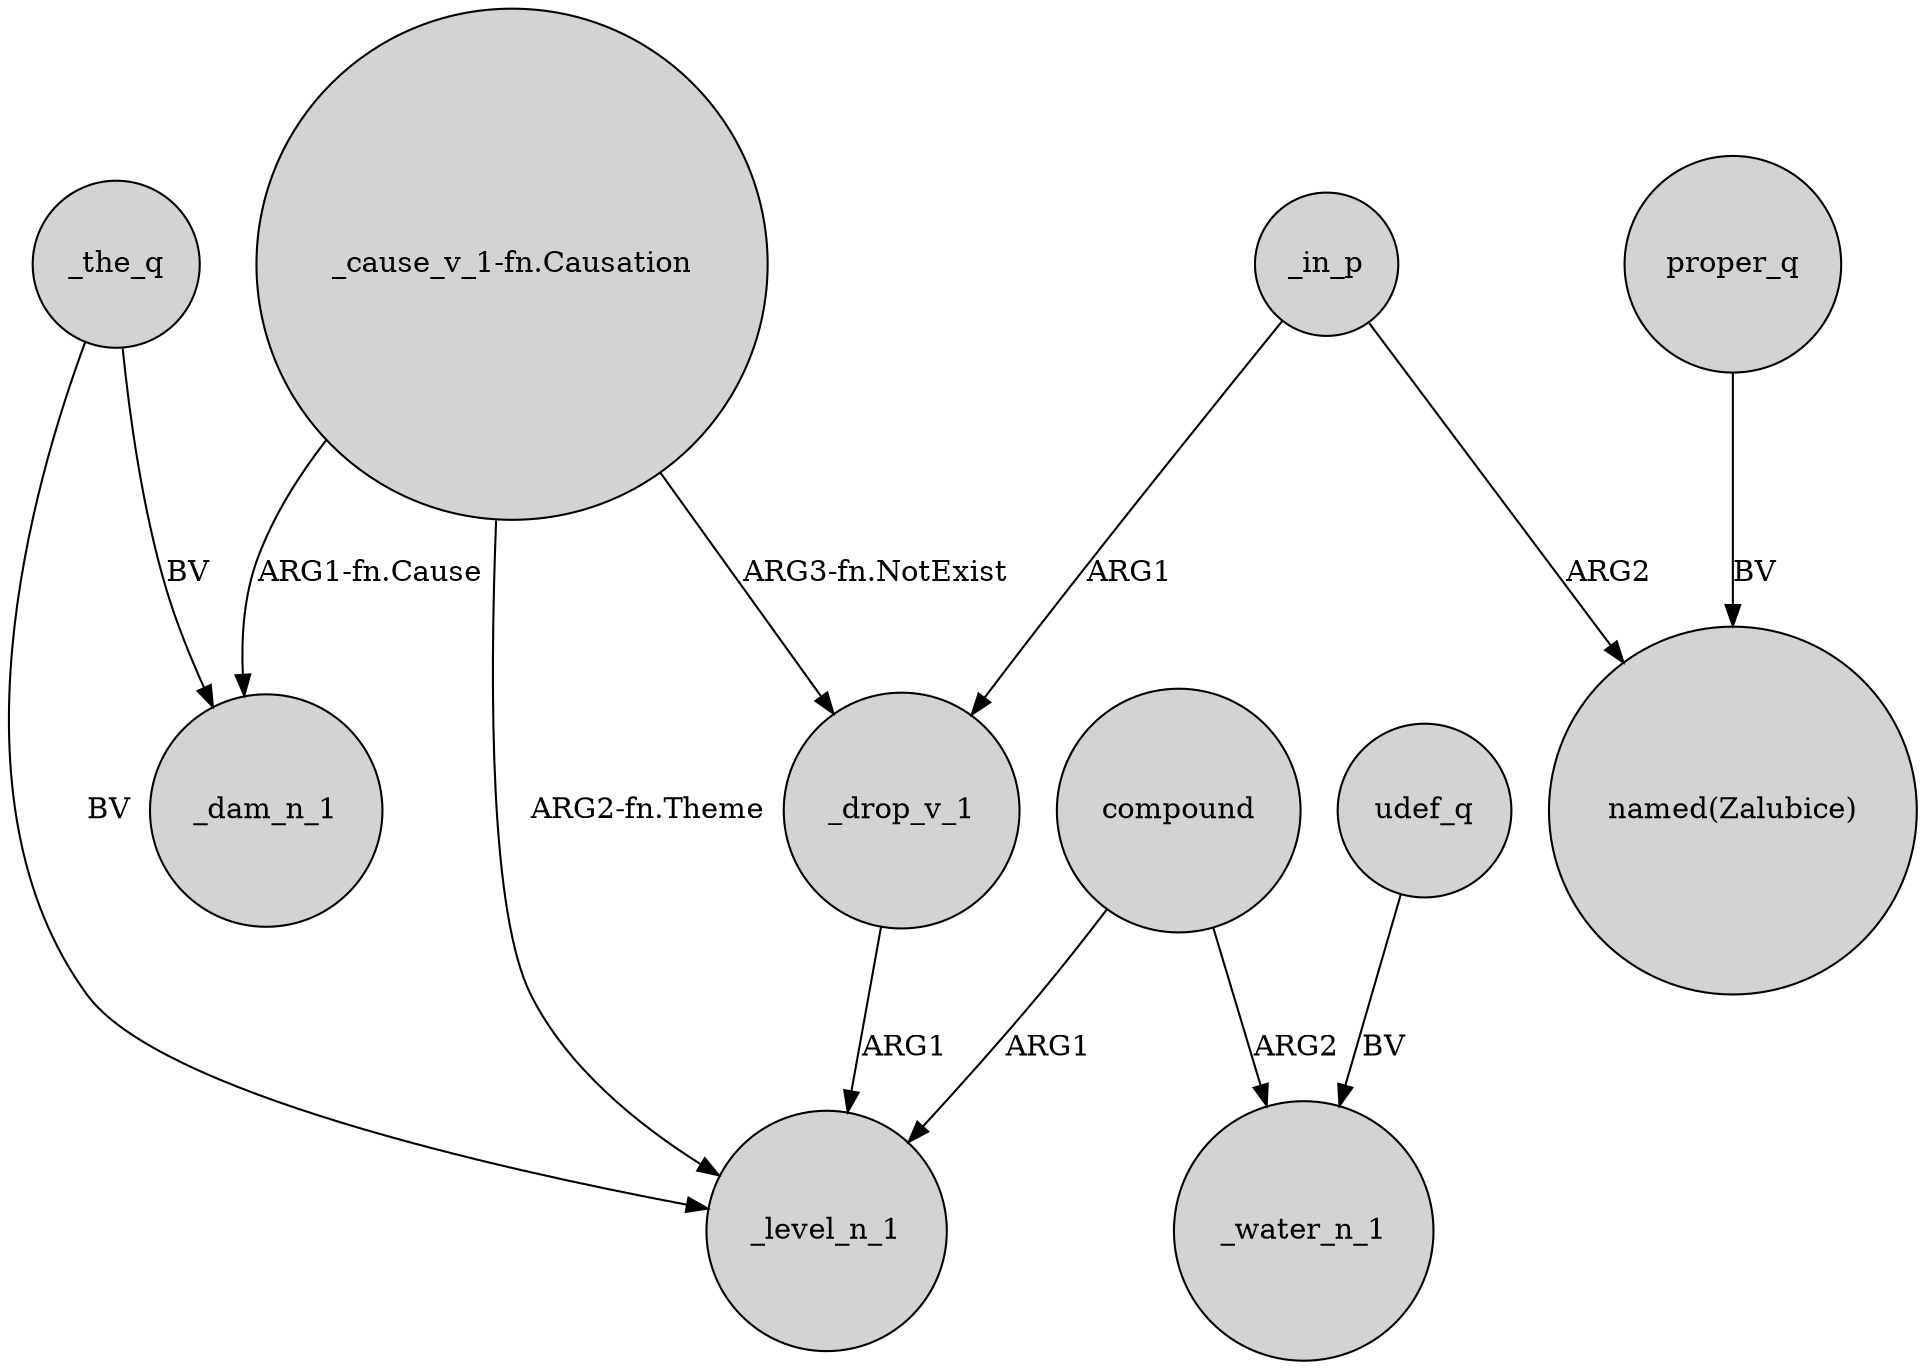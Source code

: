 digraph {
	node [shape=circle style=filled]
	_the_q -> _dam_n_1 [label=BV]
	_in_p -> "named(Zalubice)" [label=ARG2]
	compound -> _water_n_1 [label=ARG2]
	udef_q -> _water_n_1 [label=BV]
	_drop_v_1 -> _level_n_1 [label=ARG1]
	_the_q -> _level_n_1 [label=BV]
	"_cause_v_1-fn.Causation" -> _dam_n_1 [label="ARG1-fn.Cause"]
	proper_q -> "named(Zalubice)" [label=BV]
	compound -> _level_n_1 [label=ARG1]
	"_cause_v_1-fn.Causation" -> _level_n_1 [label="ARG2-fn.Theme"]
	_in_p -> _drop_v_1 [label=ARG1]
	"_cause_v_1-fn.Causation" -> _drop_v_1 [label="ARG3-fn.NotExist"]
}
